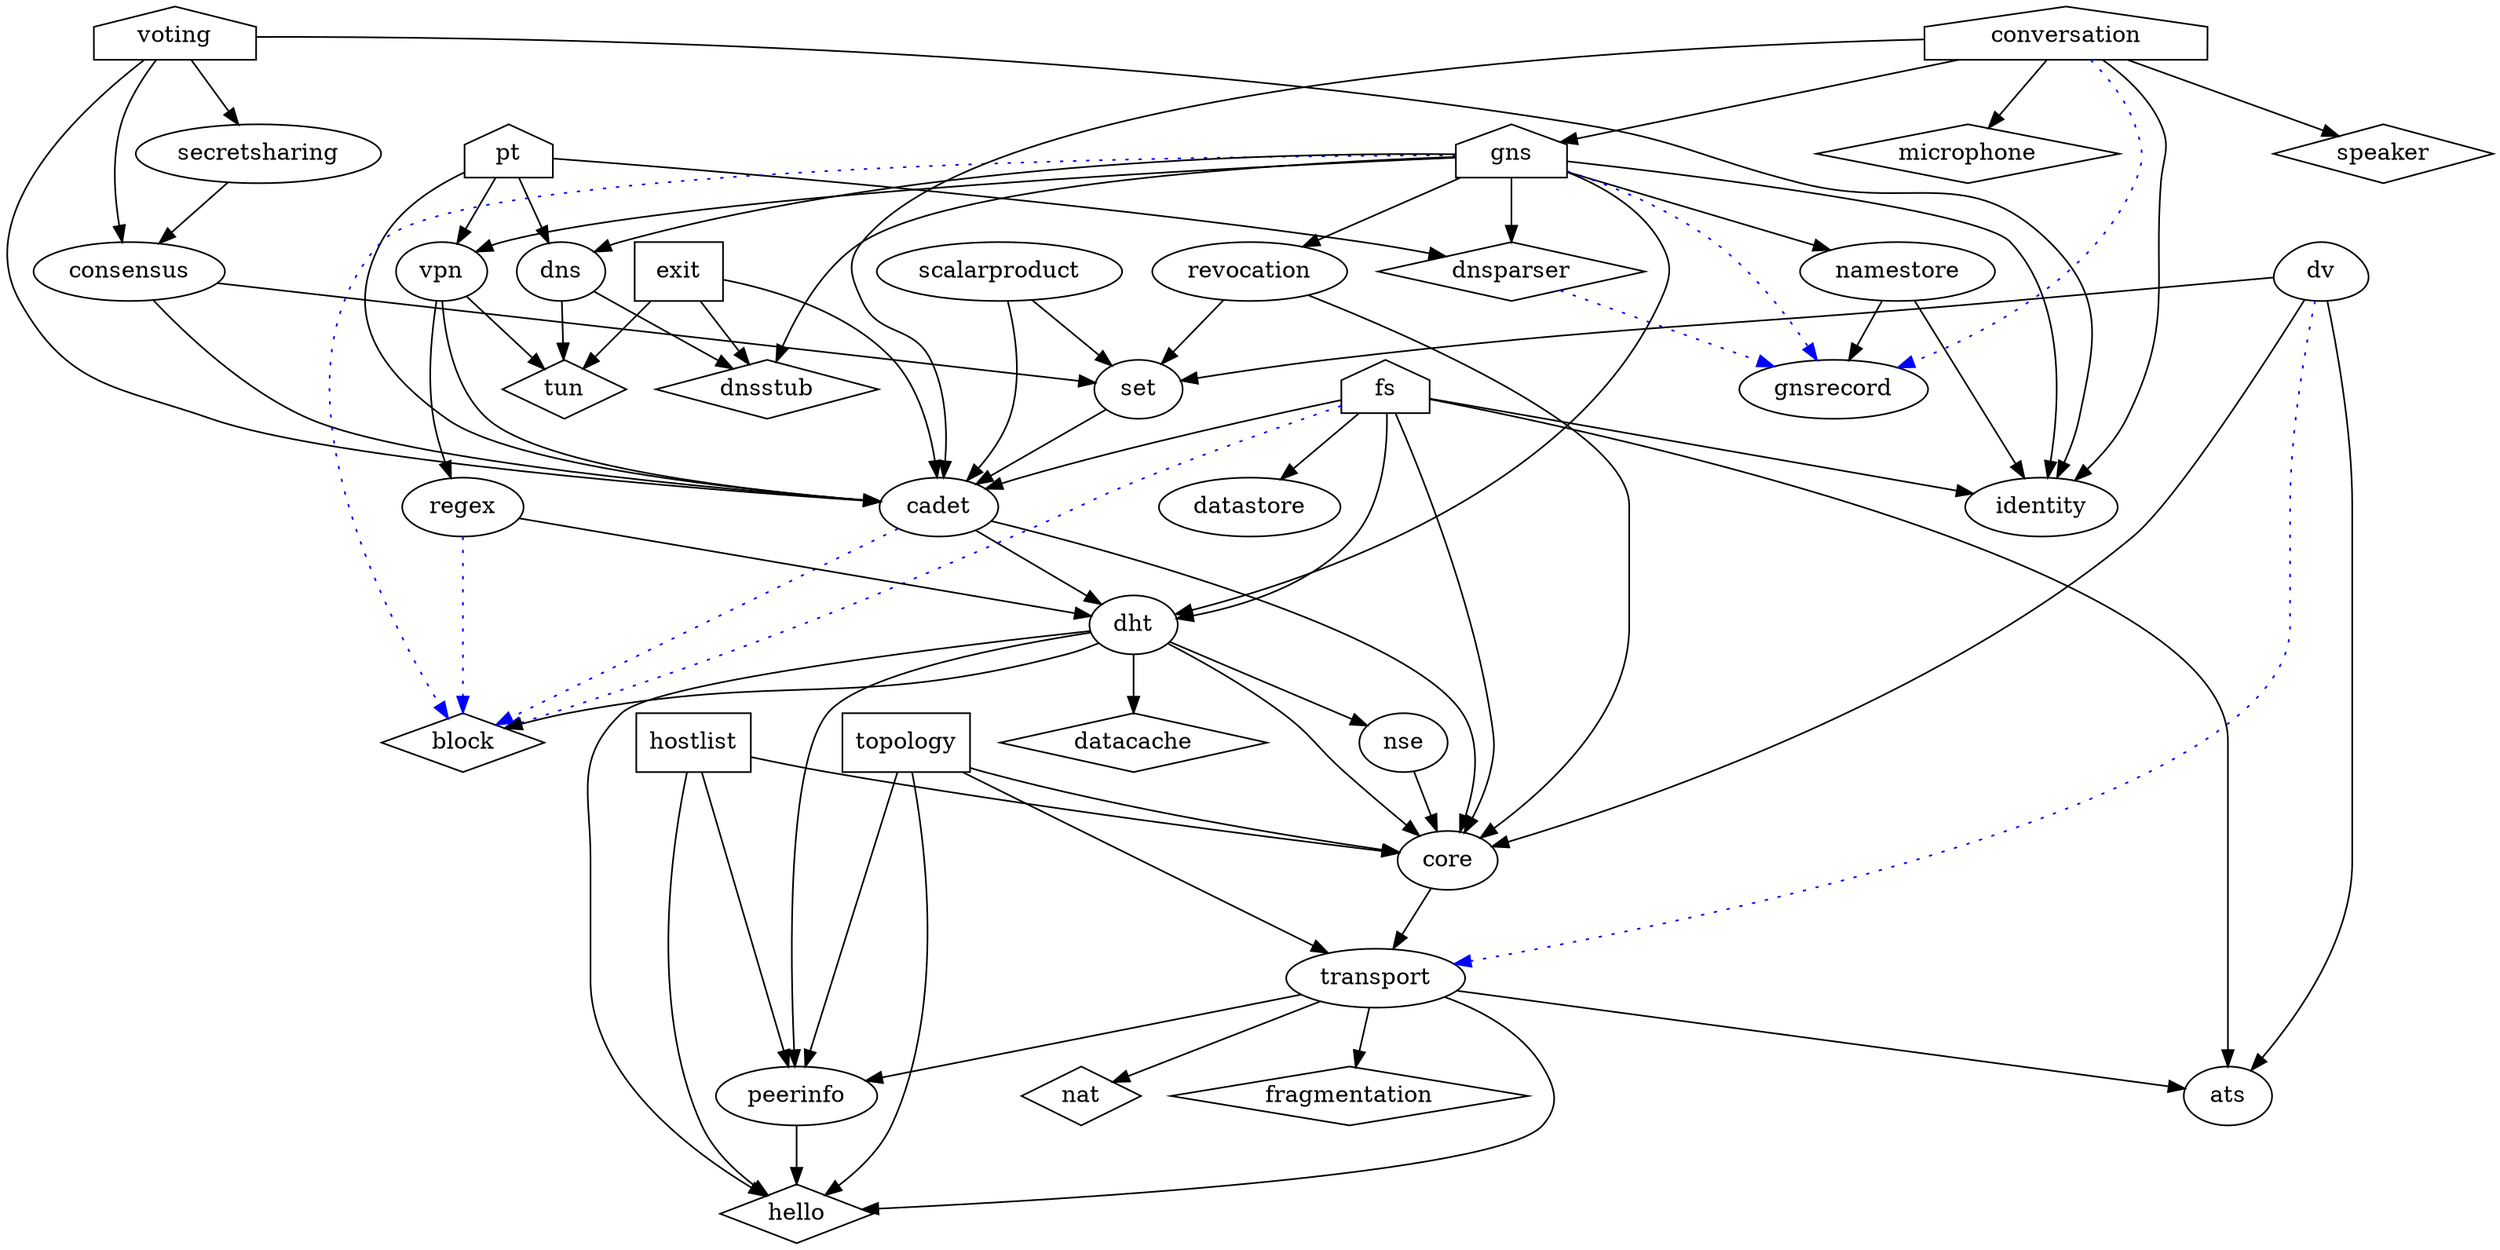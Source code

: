 // house = application
// circle (default) = service
// box = daemon
// diamond = library
// black line = dependency
// blue line = extension via plugin
// red line = possibly useful
// dashed = in planning

// this is what we have...o
digraph dependencies {
splines = true;

  voting [shape=house];
  voting -> consensus;
  voting -> identity;
  voting -> cadet;
  voting -> secretsharing;
  secretsharing -> consensus;

  fs [shape=house];
  fs -> dht;
  fs -> core;
  fs -> datastore;
  fs -> cadet;
  fs -> ats;
  fs -> block [style=dotted,color=blue];
  fs -> identity;
  exit [shape=box];
  exit -> cadet;
  exit -> tun;
  exit -> dnsstub;
  vpn -> cadet;
  vpn -> regex;
  vpn -> tun;
  pt [shape=house];
  pt -> cadet;
  pt -> vpn;
  pt -> dns;
  pt -> dnsparser;
  dv -> ats;
  dns -> tun;
  dns -> dnsstub;
  gns [shape=house];
  gns -> namestore;
  gns -> dns;
  gns -> dht;
  gns -> block [style=dotted,color=blue];
  gns -> revocation;
  gns -> vpn;
  gns -> dnsparser;
  gns -> dnsstub;
  gns -> identity;
  revocation -> core;
  revocation -> set;
  namestore -> identity;
  namestore -> gnsrecord;
  dnsparser -> gnsrecord [style=dotted,color=blue];
  conversation -> gnsrecord [style=dotted,color=blue];
  gns -> gnsrecord [style=dotted,color=blue];
  dht -> core;
  dht -> nse;
  dht -> block;
  dht -> datacache;
  dht -> peerinfo;
  dht -> hello;
  nse -> core;
  regex -> block [style=dotted,color=blue];
  block [shape=diamond];
  datacache [shape=diamond];
  cadet -> core [weight=2];
  cadet -> dht;
  cadet -> block [style=dotted,color=blue];
  conversation [shape=house];
  conversation -> cadet;
  conversation -> gns;
  conversation -> identity;
  conversation -> speaker;
  conversation -> microphone;
  speaker [shape=diamond];
  microphone [shape=diamond];
  regex -> dht;
  core -> transport;
  topology [shape=box];
  topology -> peerinfo;
  topology -> transport;
  topology -> core;
  topology -> hello;
  hostlist [shape=box];
  hostlist -> core;
  hostlist -> peerinfo;
  hostlist -> hello;
  transport -> ats;
  transport -> hello;
  transport -> peerinfo;
  transport -> nat;
  transport -> fragmentation;
  dv [shape=egg];
  dv -> transport [color=blue,style=dotted];
  dv -> core;
  dv -> set;
  consensus -> set;
  consensus -> cadet;
  scalarproduct -> set;
  scalarproduct -> cadet;
  set -> cadet;
  peerinfo -> hello;
  fragmentation [shape=diamond];
  hello [shape=diamond];
  nat [shape=diamond];
  tun [shape=diamond];
  dnsparser [shape=diamond];
  dnsstub [shape=diamond];
}


// this is what we have, excluding libs
digraph dependencies_no_libs {
splines = true;

  voting [shape=house];
  voting -> consensus;
  voting -> identity;
  voting -> cadet;
  voting -> secretsharing;
  secretsharing -> consensus;

  fs [shape=house];
  fs -> dht;
  fs -> core;
  fs -> datastore;
  fs -> cadet;
  fs -> ats;
  fs -> identity;
  exit [shape=box];
  exit -> cadet;
  vpn -> cadet;
  vpn -> regex;
  pt [shape=house];
  pt -> cadet;
  pt -> vpn;
  pt -> dns;
  dv -> ats;
  gns [shape=house];
  gns -> namestore;
  gns -> dns;
  gns -> dht;
  gns -> revocation;
  gns -> vpn;
  gns -> identity;
  gns -> gnsrecord;
  revocation -> core;
  revocation -> set;
  namestore -> identity;
  dht -> core;
  dht -> nse;
  dht -> peerinfo;
  nse -> core;
  cadet -> core [weight=2];
  cadet -> dht;
  conversation [shape=house];
  conversation -> cadet;
  conversation -> gns;
  conversation -> identity;
  regex -> dht;
  core -> transport;
  topology [shape=box];
  topology -> peerinfo;
  topology -> transport;
  topology -> core;
  hostlist [shape=box];
  hostlist -> core;
  hostlist -> peerinfo;
  transport -> ats;
  transport -> peerinfo;
  dv [shape=egg];
  dv -> transport [color=blue,style=dotted];
  dv -> core;
  dv -> set;
  consensus -> set;
  consensus -> cadet;
  scalarproduct -> set;
  scalarproduct -> cadet;
  set -> cadet;
}


// this is what might happen...
digraph plan {
splines = true;

// // secushare roadmap:
  secushare [shape=house,style=dashed];
  psyc [style=dashed];
  social -> psyc [style=dashed];
  psyc -> psycstore [style=dashed];
  psycstore;
  social [style=dashed];
  secushare -> social [style=dashed];
  secushare -> voting [style=dashed,color=red];
  secushare -> gns [style=dashed];
  secushare -> fs [style=dashed,color=red];
  secushare -> reuters [style=dashed,color=red];
  secushare -> identity [style=dashed,color=red];
  secushare -> messaging [style=dashed,color=red];
  secushare -> conversation [style=dashed,color=red];
  psyc -> multicast [style=dashed];

// // reuters roadmap:
  reuters [shape=house,style=dashed];
  scalarproduct [style=dashed];
  reuters -> scalarproduct [style=dashed];
  reuters -> identity [style=dashed];
  scalarproduct -> set [style=dashed];
  scalarproduct -> cadet [style=dashed];
  messaging [style=dashed];
  messaging -> regex [style=dashed];
  messaging -> cadet [style=dashed];
  messaging -> dht [style=dashed];
  reuters -> messaging [style=dashed,color=red];
  reuters -> multicast [style=dashed,color=red];
  reuters -> cadet [style=dashed,color=red];
  reuters -> core [style=dashed,color=red];


// // core roadmap:
  dht -> ats [style=dashed,color=red];
  cadet -> ats [style=dashed,color=red];
  vpn -> multicast [style=dashed,color=red];
  exit -> multicast [style=dashed,color=red];
  multicast [style=dashed];
  multicast -> cadet [style=dashed];

  fs [shape=house];
  gns [shape=house];
  conversation [shape=house];
  exit [shape=box];
}
